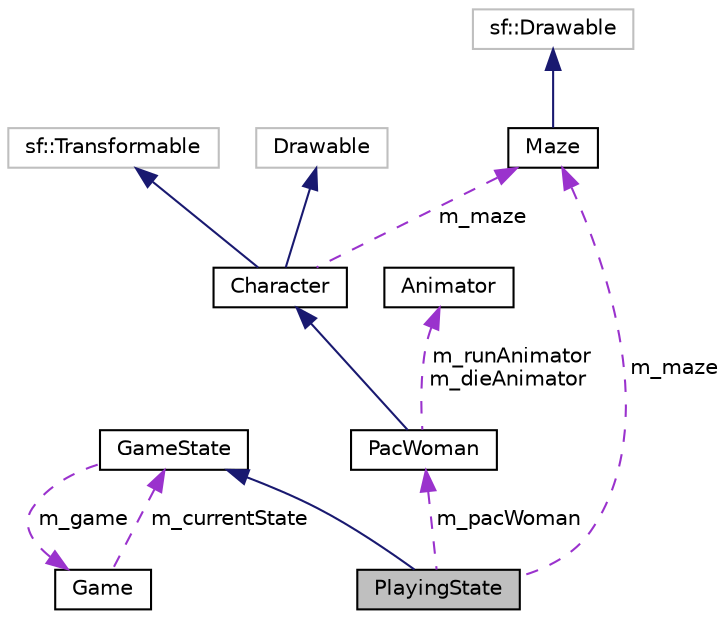 digraph "PlayingState"
{
  edge [fontname="Helvetica",fontsize="10",labelfontname="Helvetica",labelfontsize="10"];
  node [fontname="Helvetica",fontsize="10",shape=record];
  Node2 [label="PlayingState",height=0.2,width=0.4,color="black", fillcolor="grey75", style="filled", fontcolor="black"];
  Node3 -> Node2 [dir="back",color="midnightblue",fontsize="10",style="solid",fontname="Helvetica"];
  Node3 [label="GameState",height=0.2,width=0.4,color="black", fillcolor="white", style="filled",URL="$classGameState.html",tooltip="\"Game State class\"  \"The game states navigation\" "];
  Node4 -> Node3 [dir="back",color="darkorchid3",fontsize="10",style="dashed",label=" m_game" ,fontname="Helvetica"];
  Node4 [label="Game",height=0.2,width=0.4,color="black", fillcolor="white", style="filled",URL="$classGame.html",tooltip="\"Game Class\"  \" the entry point to our program; called from main.cpp\" "];
  Node3 -> Node4 [dir="back",color="darkorchid3",fontsize="10",style="dashed",label=" m_currentState" ,fontname="Helvetica"];
  Node5 -> Node2 [dir="back",color="darkorchid3",fontsize="10",style="dashed",label=" m_pacWoman" ,fontname="Helvetica"];
  Node5 [label="PacWoman",height=0.2,width=0.4,color="black", fillcolor="white", style="filled",URL="$classPacWoman.html"];
  Node6 -> Node5 [dir="back",color="midnightblue",fontsize="10",style="solid",fontname="Helvetica"];
  Node6 [label="Character",height=0.2,width=0.4,color="black", fillcolor="white", style="filled",URL="$classCharacter.html",tooltip="\"Character Class\" "];
  Node7 -> Node6 [dir="back",color="midnightblue",fontsize="10",style="solid",fontname="Helvetica"];
  Node7 [label="Drawable",height=0.2,width=0.4,color="grey75", fillcolor="white", style="filled"];
  Node8 -> Node6 [dir="back",color="midnightblue",fontsize="10",style="solid",fontname="Helvetica"];
  Node8 [label="sf::Transformable",height=0.2,width=0.4,color="grey75", fillcolor="white", style="filled"];
  Node9 -> Node6 [dir="back",color="darkorchid3",fontsize="10",style="dashed",label=" m_maze" ,fontname="Helvetica"];
  Node9 [label="Maze",height=0.2,width=0.4,color="black", fillcolor="white", style="filled",URL="$classMaze.html",tooltip="\"Maze class\"  \"Header to create the map or scene for the game\" "];
  Node10 -> Node9 [dir="back",color="midnightblue",fontsize="10",style="solid",fontname="Helvetica"];
  Node10 [label="sf::Drawable",height=0.2,width=0.4,color="grey75", fillcolor="white", style="filled"];
  Node11 -> Node5 [dir="back",color="darkorchid3",fontsize="10",style="dashed",label=" m_runAnimator\nm_dieAnimator" ,fontname="Helvetica"];
  Node11 [label="Animator",height=0.2,width=0.4,color="black", fillcolor="white", style="filled",URL="$classAnimator.html",tooltip="\"Animator Class\"  \"times animations for the sprites in the game\" "];
  Node9 -> Node2 [dir="back",color="darkorchid3",fontsize="10",style="dashed",label=" m_maze" ,fontname="Helvetica"];
}
